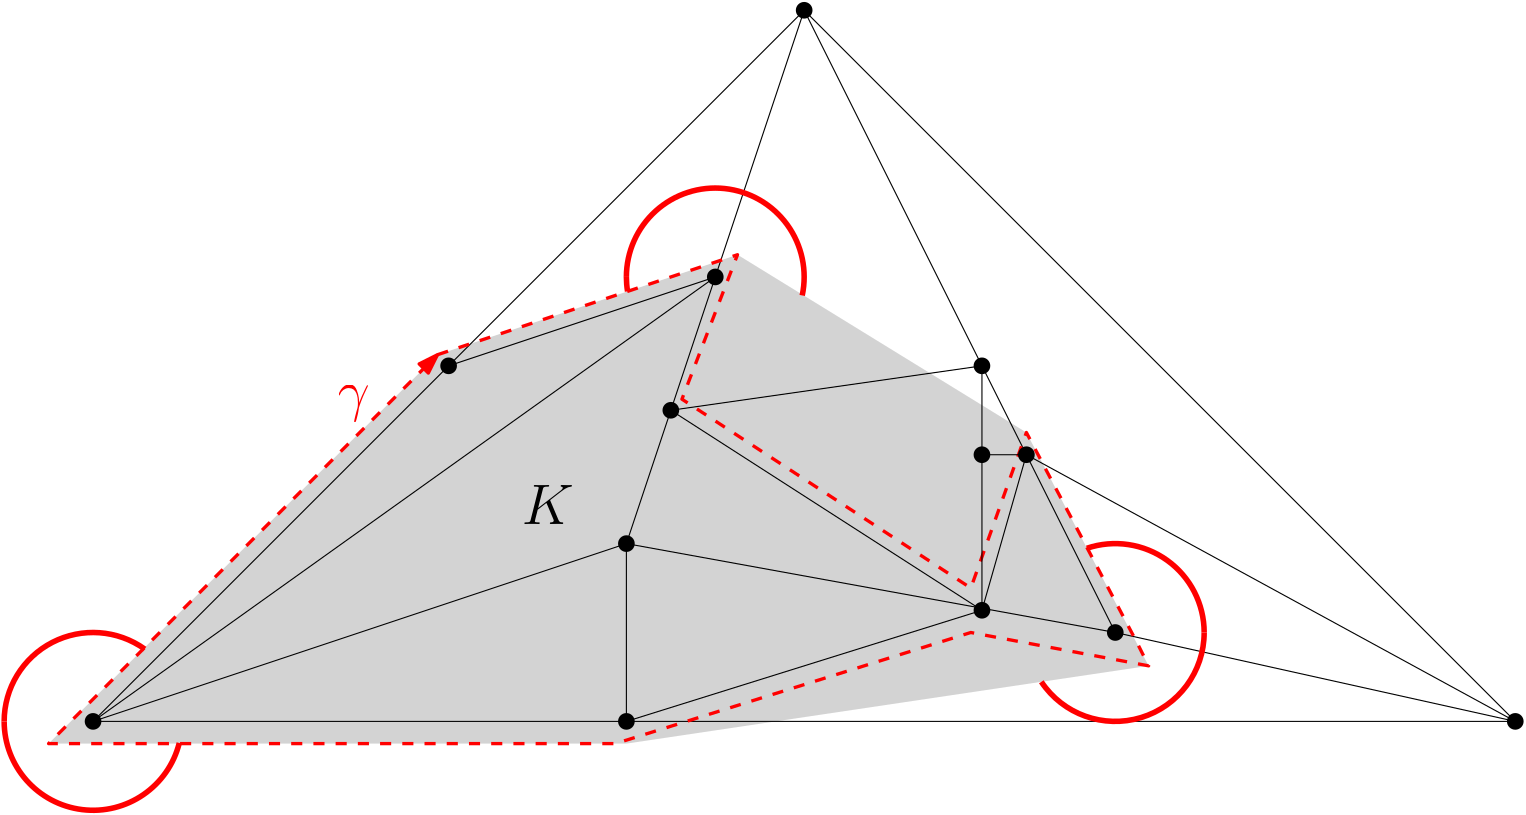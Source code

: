 <?xml version="1.0"?>
<!DOCTYPE ipe SYSTEM "ipe.dtd">
<ipe version="70206" creator="Ipe 7.2.7">
<info created="D:20190707082754" modified="D:20190707084828"/>
<ipestyle name="basic">
<symbol name="arrow/arc(spx)">
<path stroke="sym-stroke" fill="sym-stroke" pen="sym-pen">
0 0 m
-1 0.333 l
-1 -0.333 l
h
</path>
</symbol>
<symbol name="arrow/farc(spx)">
<path stroke="sym-stroke" fill="white" pen="sym-pen">
0 0 m
-1 0.333 l
-1 -0.333 l
h
</path>
</symbol>
<symbol name="arrow/ptarc(spx)">
<path stroke="sym-stroke" fill="sym-stroke" pen="sym-pen">
0 0 m
-1 0.333 l
-0.8 0 l
-1 -0.333 l
h
</path>
</symbol>
<symbol name="arrow/fptarc(spx)">
<path stroke="sym-stroke" fill="white" pen="sym-pen">
0 0 m
-1 0.333 l
-0.8 0 l
-1 -0.333 l
h
</path>
</symbol>
<symbol name="mark/circle(sx)" transformations="translations">
<path fill="sym-stroke">
0.6 0 0 0.6 0 0 e
0.4 0 0 0.4 0 0 e
</path>
</symbol>
<symbol name="mark/disk(sx)" transformations="translations">
<path fill="sym-stroke">
0.6 0 0 0.6 0 0 e
</path>
</symbol>
<symbol name="mark/fdisk(sfx)" transformations="translations">
<group>
<path fill="sym-fill">
0.5 0 0 0.5 0 0 e
</path>
<path fill="sym-stroke" fillrule="eofill">
0.6 0 0 0.6 0 0 e
0.4 0 0 0.4 0 0 e
</path>
</group>
</symbol>
<symbol name="mark/box(sx)" transformations="translations">
<path fill="sym-stroke" fillrule="eofill">
-0.6 -0.6 m
0.6 -0.6 l
0.6 0.6 l
-0.6 0.6 l
h
-0.4 -0.4 m
0.4 -0.4 l
0.4 0.4 l
-0.4 0.4 l
h
</path>
</symbol>
<symbol name="mark/square(sx)" transformations="translations">
<path fill="sym-stroke">
-0.6 -0.6 m
0.6 -0.6 l
0.6 0.6 l
-0.6 0.6 l
h
</path>
</symbol>
<symbol name="mark/fsquare(sfx)" transformations="translations">
<group>
<path fill="sym-fill">
-0.5 -0.5 m
0.5 -0.5 l
0.5 0.5 l
-0.5 0.5 l
h
</path>
<path fill="sym-stroke" fillrule="eofill">
-0.6 -0.6 m
0.6 -0.6 l
0.6 0.6 l
-0.6 0.6 l
h
-0.4 -0.4 m
0.4 -0.4 l
0.4 0.4 l
-0.4 0.4 l
h
</path>
</group>
</symbol>
<symbol name="mark/cross(sx)" transformations="translations">
<group>
<path fill="sym-stroke">
-0.43 -0.57 m
0.57 0.43 l
0.43 0.57 l
-0.57 -0.43 l
h
</path>
<path fill="sym-stroke">
-0.43 0.57 m
0.57 -0.43 l
0.43 -0.57 l
-0.57 0.43 l
h
</path>
</group>
</symbol>
<symbol name="arrow/fnormal(spx)">
<path stroke="sym-stroke" fill="white" pen="sym-pen">
0 0 m
-1 0.333 l
-1 -0.333 l
h
</path>
</symbol>
<symbol name="arrow/pointed(spx)">
<path stroke="sym-stroke" fill="sym-stroke" pen="sym-pen">
0 0 m
-1 0.333 l
-0.8 0 l
-1 -0.333 l
h
</path>
</symbol>
<symbol name="arrow/fpointed(spx)">
<path stroke="sym-stroke" fill="white" pen="sym-pen">
0 0 m
-1 0.333 l
-0.8 0 l
-1 -0.333 l
h
</path>
</symbol>
<symbol name="arrow/linear(spx)">
<path stroke="sym-stroke" pen="sym-pen">
-1 0.333 m
0 0 l
-1 -0.333 l
</path>
</symbol>
<symbol name="arrow/fdouble(spx)">
<path stroke="sym-stroke" fill="white" pen="sym-pen">
0 0 m
-1 0.333 l
-1 -0.333 l
h
-1 0 m
-2 0.333 l
-2 -0.333 l
h
</path>
</symbol>
<symbol name="arrow/double(spx)">
<path stroke="sym-stroke" fill="sym-stroke" pen="sym-pen">
0 0 m
-1 0.333 l
-1 -0.333 l
h
-1 0 m
-2 0.333 l
-2 -0.333 l
h
</path>
</symbol>
<pen name="heavier" value="0.8"/>
<pen name="fat" value="1.2"/>
<pen name="ultrafat" value="2"/>
<symbolsize name="large" value="5"/>
<symbolsize name="small" value="2"/>
<symbolsize name="tiny" value="1.1"/>
<arrowsize name="large" value="10"/>
<arrowsize name="small" value="5"/>
<arrowsize name="tiny" value="3"/>
<color name="red" value="1 0 0"/>
<color name="green" value="0 1 0"/>
<color name="blue" value="0 0 1"/>
<color name="yellow" value="1 1 0"/>
<color name="orange" value="1 0.647 0"/>
<color name="gold" value="1 0.843 0"/>
<color name="purple" value="0.627 0.125 0.941"/>
<color name="gray" value="0.745"/>
<color name="brown" value="0.647 0.165 0.165"/>
<color name="navy" value="0 0 0.502"/>
<color name="pink" value="1 0.753 0.796"/>
<color name="seagreen" value="0.18 0.545 0.341"/>
<color name="turquoise" value="0.251 0.878 0.816"/>
<color name="violet" value="0.933 0.51 0.933"/>
<color name="darkblue" value="0 0 0.545"/>
<color name="darkcyan" value="0 0.545 0.545"/>
<color name="darkgray" value="0.663"/>
<color name="darkgreen" value="0 0.392 0"/>
<color name="darkmagenta" value="0.545 0 0.545"/>
<color name="darkorange" value="1 0.549 0"/>
<color name="darkred" value="0.545 0 0"/>
<color name="lightblue" value="0.678 0.847 0.902"/>
<color name="lightcyan" value="0.878 1 1"/>
<color name="lightgray" value="0.827"/>
<color name="lightgreen" value="0.565 0.933 0.565"/>
<color name="lightyellow" value="1 1 0.878"/>
<dashstyle name="dashed" value="[4] 0"/>
<dashstyle name="dotted" value="[1 3] 0"/>
<dashstyle name="dash dotted" value="[4 2 1 2] 0"/>
<dashstyle name="dash dot dotted" value="[4 2 1 2 1 2] 0"/>
<textsize name="large" value="\large"/>
<textsize name="Large" value="\Large"/>
<textsize name="LARGE" value="\LARGE"/>
<textsize name="huge" value="\huge"/>
<textsize name="Huge" value="\Huge"/>
<textsize name="small" value="\small"/>
<textsize name="footnote" value="\footnotesize"/>
<textsize name="tiny" value="\tiny"/>
<textstyle name="center" begin="\begin{center}" end="\end{center}"/>
<textstyle name="itemize" begin="\begin{itemize}" end="\end{itemize}"/>
<textstyle name="item" begin="\begin{itemize}\item{}" end="\end{itemize}"/>
<gridsize name="4 pts" value="4"/>
<gridsize name="8 pts (~3 mm)" value="8"/>
<gridsize name="16 pts (~6 mm)" value="16"/>
<gridsize name="32 pts (~12 mm)" value="32"/>
<gridsize name="10 pts (~3.5 mm)" value="10"/>
<gridsize name="20 pts (~7 mm)" value="20"/>
<gridsize name="14 pts (~5 mm)" value="14"/>
<gridsize name="28 pts (~10 mm)" value="28"/>
<gridsize name="56 pts (~20 mm)" value="56"/>
<anglesize name="90 deg" value="90"/>
<anglesize name="60 deg" value="60"/>
<anglesize name="45 deg" value="45"/>
<anglesize name="30 deg" value="30"/>
<anglesize name="22.5 deg" value="22.5"/>
<opacity name="10%" value="0.1"/>
<opacity name="30%" value="0.3"/>
<opacity name="50%" value="0.5"/>
<opacity name="75%" value="0.75"/>
<tiling name="falling" angle="-60" step="4" width="1"/>
<tiling name="rising" angle="30" step="4" width="1"/>
</ipestyle>
<page>
<layer name="alpha"/>
<view layers="alpha" active="alpha"/>
<path layer="alpha" matrix="1 0 0 1 0 32" fill="lightgray">
32 504 m
240 504 l
428 532 l
384 616 l
280 680 l
172 644 l
32 504 l
</path>
<path matrix="1 0 0 1 -16 -32" stroke="black">
64 576 m
576 576 l
320 832 l
64 576 l
</path>
<path matrix="1 0 0 1 -16 -32" stroke="black">
320 832 m
256 640 l
64 576 l
</path>
<path matrix="1 0 0 1 -16 -32" stroke="black">
192 704 m
288 736 l
</path>
<path matrix="1 0 0 1 -16 -32" stroke="black">
272 688 m
384 704 l
</path>
<path matrix="1 0 0 1 -16 -32" stroke="black">
320 832 m
432 608 l
</path>
<path matrix="1 0 0 1 -16 -32" stroke="black">
432 608 m
576 576 l
</path>
<path matrix="1 0 0 1 -16 -32" stroke="black">
576 576 m
400 672 l
</path>
<path matrix="1 0 0 1 -16 -32" stroke="black">
432 608 m
256 640 l
</path>
<path matrix="1 0 0 1 -16 -32" stroke="black">
272 688 m
384 616 l
</path>
<path matrix="1 0 0 1 -16 -32" stroke="black">
384 616 m
400 672 l
</path>
<path matrix="1 0 0 1 -16 -32" stroke="black">
384 616 m
256 576 l
</path>
<path matrix="1 0 0 1 -16 -32" stroke="black">
256 576 m
256 640 l
</path>
<path matrix="1 0 0 1 -16 -32" stroke="red" dash="dashed" pen="fat" arrow="normal/normal">
188 708 m
296 744 l
276 692 l
380 624 l
400 680 l
440 604 l
444 596 l
380 608 l
252 568 l
52 568 l
48 568 l
188 708 l
</path>
<use matrix="1 0 0 1 0 32" name="mark/disk(sx)" pos="304 768" size="large" stroke="black"/>
<use matrix="1 0 0 1 0 32" name="mark/disk(sx)" pos="176 640" size="large" stroke="black"/>
<use matrix="1 0 0 1 0 32" name="mark/disk(sx)" pos="272 672" size="large" stroke="black"/>
<use matrix="1 0 0 1 0 32" name="mark/disk(sx)" pos="256 624" size="large" stroke="black"/>
<use matrix="1 0 0 1 0 32" name="mark/disk(sx)" pos="368 640" size="large" stroke="black"/>
<use matrix="1 0 0 1 0 32" name="mark/disk(sx)" pos="384 608" size="large" stroke="black"/>
<use matrix="1 0 0 1 0 32" name="mark/disk(sx)" pos="416 544" size="large" stroke="black"/>
<use matrix="1 0 0 1 0 32" name="mark/disk(sx)" pos="368 552" size="large" stroke="black"/>
<use matrix="1 0 0 1 0 32" name="mark/disk(sx)" pos="240 576" size="large" stroke="black"/>
<use matrix="1 0 0 1 0 32" name="mark/disk(sx)" pos="48 512" size="large" stroke="black"/>
<use matrix="1 0 0 1 0 32" name="mark/disk(sx)" pos="240 512" size="large" stroke="black"/>
<use matrix="1 0 0 1 0 32" name="mark/disk(sx)" pos="560 512" size="large" stroke="black"/>
<path matrix="1 0 0 1 0 32" stroke="black">
272 672 m
48 512 l
</path>
<path matrix="1 0 0 1 0 32" stroke="black">
368 640 m
368 552 l
</path>
<path matrix="1 0 0 1 0 32" stroke="black">
384 608 m
368 608 l
</path>
<use matrix="1 0 0 1 0 32" name="mark/disk(sx)" pos="368 608" size="large" stroke="black"/>
<text matrix="1 0 0 1 0 32" transformations="translations" pos="136 624" stroke="red" type="label" width="11.618" height="8.894" depth="4.02" valign="baseline" size="huge" style="math">\gamma</text>
<path matrix="1 0 0 1 -4 0" stroke="red" pen="ultrafat">
20 544 m
32 0 0 -32 52 544 70.5996 570.039 a
</path>
<path matrix="1 0 0 1 -4 0" stroke="red" pen="ultrafat">
20 544 m
32 0 0 -32 52 544 20 544 a
</path>
<path matrix="1 0 0 1 -4 0" stroke="red" pen="ultrafat">
20 544 m
32 0 0 32 52 544 83.0446 536.239 a
</path>
<path matrix="1 0 0 1 0 16" stroke="red" pen="ultrafat">
20 544 m
32 0 0 -32 52 544 20 544 a
</path>
<path matrix="1 0 0 1 4 96" stroke="red" pen="ultrafat">
20 544 m
32 0 0 -32 52 544 20 544 a
</path>
<path stroke="red" pen="ultrafat">
240 704 m
32 0 0 32 272 704 240.425 698.799 a
</path>
<path stroke="red" pen="ultrafat">
240 704 m
32 0 0 -32 272 704 303.298 697.333 a
</path>
<path stroke="red" pen="ultrafat">
448 576 m
32 0 0 -32 416 576 389.374 558.25 a
</path>
<path stroke="red" pen="ultrafat">
448 576 m
32 0 0 32 416 576 405.774 606.322 a
</path>
<text transformations="translations" pos="202.297 615.024" stroke="black" type="label" width="18.697" height="14.119" depth="0" valign="baseline" size="huge" style="math">K</text>
</page>
</ipe>
